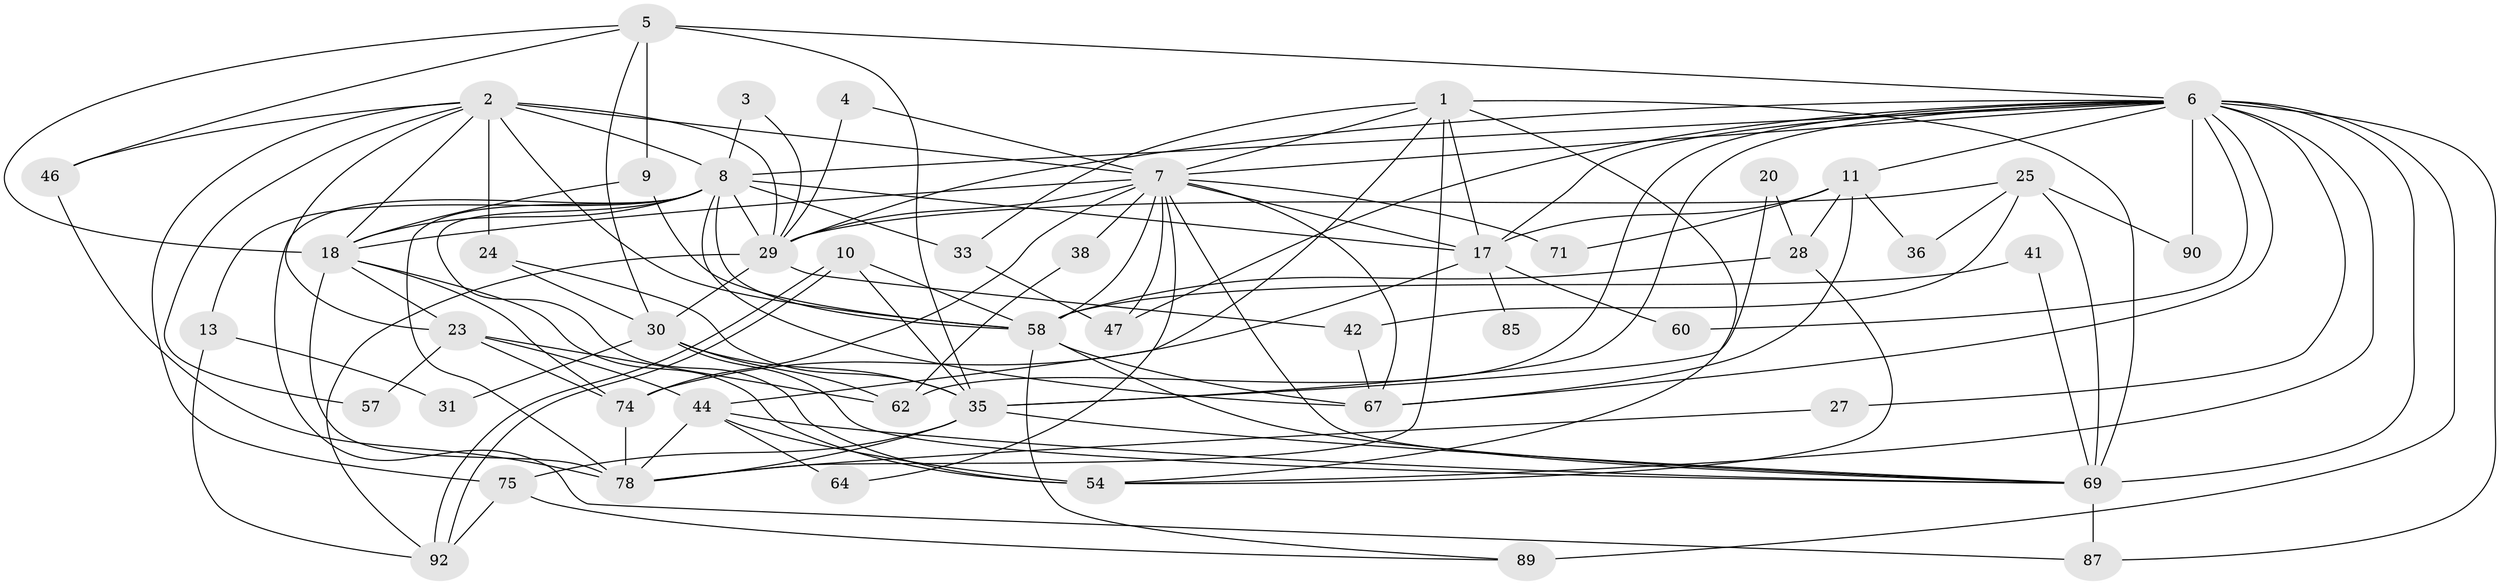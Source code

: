 // original degree distribution, {5: 0.23469387755102042, 6: 0.061224489795918366, 2: 0.14285714285714285, 3: 0.19387755102040816, 4: 0.32653061224489793, 7: 0.04081632653061224}
// Generated by graph-tools (version 1.1) at 2025/15/03/09/25 04:15:19]
// undirected, 49 vertices, 127 edges
graph export_dot {
graph [start="1"]
  node [color=gray90,style=filled];
  1 [super="+15"];
  2 [super="+22"];
  3;
  4;
  5 [super="+37"];
  6 [super="+51+12+43"];
  7 [super="+39+72+21"];
  8 [super="+40+14"];
  9;
  10;
  11 [super="+45"];
  13;
  17 [super="+26"];
  18 [super="+56+63"];
  20;
  23 [super="+86"];
  24;
  25 [super="+82"];
  27;
  28 [super="+53"];
  29 [super="+65"];
  30 [super="+66+52+32"];
  31;
  33;
  35 [super="+50"];
  36;
  38 [super="+49"];
  41;
  42;
  44 [super="+84+68"];
  46;
  47;
  54 [super="+93"];
  57;
  58 [super="+96+97"];
  60;
  62;
  64;
  67 [super="+77"];
  69 [super="+70+91"];
  71;
  74;
  75;
  78 [super="+83"];
  85;
  87;
  89;
  90;
  92;
  1 -- 69 [weight=2];
  1 -- 44;
  1 -- 33;
  1 -- 54;
  1 -- 7;
  1 -- 78;
  1 -- 17;
  2 -- 75;
  2 -- 24;
  2 -- 46;
  2 -- 58 [weight=2];
  2 -- 23;
  2 -- 57;
  2 -- 29;
  2 -- 18;
  2 -- 8;
  2 -- 7;
  3 -- 29;
  3 -- 8;
  4 -- 7 [weight=2];
  4 -- 29;
  5 -- 46;
  5 -- 9;
  5 -- 35 [weight=2];
  5 -- 18;
  5 -- 30;
  5 -- 6;
  6 -- 89 [weight=2];
  6 -- 90;
  6 -- 29;
  6 -- 35;
  6 -- 87;
  6 -- 8;
  6 -- 67;
  6 -- 69 [weight=3];
  6 -- 11;
  6 -- 47;
  6 -- 17 [weight=2];
  6 -- 54;
  6 -- 27;
  6 -- 60;
  6 -- 62;
  6 -- 7;
  7 -- 64;
  7 -- 67;
  7 -- 58;
  7 -- 38 [weight=2];
  7 -- 69;
  7 -- 71;
  7 -- 74;
  7 -- 47;
  7 -- 17 [weight=2];
  7 -- 18;
  7 -- 29;
  8 -- 33;
  8 -- 87;
  8 -- 18;
  8 -- 54 [weight=2];
  8 -- 58;
  8 -- 78 [weight=2];
  8 -- 67;
  8 -- 13;
  8 -- 17;
  8 -- 29;
  9 -- 58;
  9 -- 18;
  10 -- 35;
  10 -- 92;
  10 -- 92;
  10 -- 58;
  11 -- 71;
  11 -- 67;
  11 -- 36;
  11 -- 28;
  11 -- 17;
  13 -- 92;
  13 -- 31;
  17 -- 85 [weight=2];
  17 -- 74;
  17 -- 60;
  18 -- 74;
  18 -- 78;
  18 -- 54;
  18 -- 23;
  20 -- 35;
  20 -- 28;
  23 -- 62;
  23 -- 57;
  23 -- 74;
  23 -- 44;
  24 -- 35;
  24 -- 30;
  25 -- 29;
  25 -- 36;
  25 -- 42;
  25 -- 90;
  25 -- 69 [weight=2];
  27 -- 78;
  28 -- 58 [weight=2];
  28 -- 54;
  29 -- 42;
  29 -- 92;
  29 -- 30;
  30 -- 62;
  30 -- 31;
  30 -- 35;
  30 -- 69;
  33 -- 47;
  35 -- 69;
  35 -- 75;
  35 -- 78;
  38 -- 62;
  41 -- 58;
  41 -- 69;
  42 -- 67;
  44 -- 54;
  44 -- 64;
  44 -- 78;
  44 -- 69;
  46 -- 78;
  58 -- 89;
  58 -- 67;
  58 -- 69;
  69 -- 87;
  74 -- 78;
  75 -- 89;
  75 -- 92;
}

